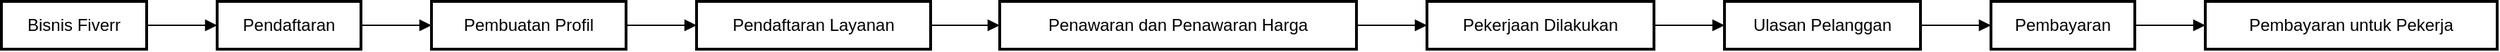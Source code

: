 <mxfile version="24.7.4">
  <diagram name="Page-1" id="o1EZmqnAyohGT5YgWyhQ">
    <mxGraphModel>
      <root>
        <mxCell id="0" />
        <mxCell id="1" parent="0" />
        <mxCell id="2" value="Bisnis Fiverr" style="whiteSpace=wrap;strokeWidth=2;" vertex="1" parent="1">
          <mxGeometry width="103" height="34" as="geometry" />
        </mxCell>
        <mxCell id="3" value="Pendaftaran" style="whiteSpace=wrap;strokeWidth=2;" vertex="1" parent="1">
          <mxGeometry x="153" width="102" height="34" as="geometry" />
        </mxCell>
        <mxCell id="4" value="Pembuatan Profil" style="whiteSpace=wrap;strokeWidth=2;" vertex="1" parent="1">
          <mxGeometry x="305" width="138" height="34" as="geometry" />
        </mxCell>
        <mxCell id="5" value="Pendaftaran Layanan" style="whiteSpace=wrap;strokeWidth=2;" vertex="1" parent="1">
          <mxGeometry x="493" width="166" height="34" as="geometry" />
        </mxCell>
        <mxCell id="6" value="Penawaran dan Penawaran Harga" style="whiteSpace=wrap;strokeWidth=2;" vertex="1" parent="1">
          <mxGeometry x="708" width="253" height="34" as="geometry" />
        </mxCell>
        <mxCell id="7" value="Pekerjaan Dilakukan" style="whiteSpace=wrap;strokeWidth=2;" vertex="1" parent="1">
          <mxGeometry x="1011" width="161" height="34" as="geometry" />
        </mxCell>
        <mxCell id="8" value="Ulasan Pelanggan" style="whiteSpace=wrap;strokeWidth=2;" vertex="1" parent="1">
          <mxGeometry x="1222" width="139" height="34" as="geometry" />
        </mxCell>
        <mxCell id="9" value="Pembayaran" style="whiteSpace=wrap;strokeWidth=2;" vertex="1" parent="1">
          <mxGeometry x="1411" width="102" height="34" as="geometry" />
        </mxCell>
        <mxCell id="10" value="Pembayaran untuk Pekerja" style="whiteSpace=wrap;strokeWidth=2;" vertex="1" parent="1">
          <mxGeometry x="1563" width="207" height="34" as="geometry" />
        </mxCell>
        <mxCell id="11" value="" style="curved=1;startArrow=none;endArrow=block;exitX=1;exitY=0.5;entryX=0;entryY=0.5;" edge="1" parent="1" source="2" target="3">
          <mxGeometry relative="1" as="geometry">
            <Array as="points" />
          </mxGeometry>
        </mxCell>
        <mxCell id="12" value="" style="curved=1;startArrow=none;endArrow=block;exitX=1;exitY=0.5;entryX=0;entryY=0.5;" edge="1" parent="1" source="3" target="4">
          <mxGeometry relative="1" as="geometry">
            <Array as="points" />
          </mxGeometry>
        </mxCell>
        <mxCell id="13" value="" style="curved=1;startArrow=none;endArrow=block;exitX=1;exitY=0.5;entryX=0;entryY=0.5;" edge="1" parent="1" source="4" target="5">
          <mxGeometry relative="1" as="geometry">
            <Array as="points" />
          </mxGeometry>
        </mxCell>
        <mxCell id="14" value="" style="curved=1;startArrow=none;endArrow=block;exitX=1;exitY=0.5;entryX=0;entryY=0.5;" edge="1" parent="1" source="5" target="6">
          <mxGeometry relative="1" as="geometry">
            <Array as="points" />
          </mxGeometry>
        </mxCell>
        <mxCell id="15" value="" style="curved=1;startArrow=none;endArrow=block;exitX=1;exitY=0.5;entryX=0;entryY=0.5;" edge="1" parent="1" source="6" target="7">
          <mxGeometry relative="1" as="geometry">
            <Array as="points" />
          </mxGeometry>
        </mxCell>
        <mxCell id="16" value="" style="curved=1;startArrow=none;endArrow=block;exitX=1;exitY=0.5;entryX=0;entryY=0.5;" edge="1" parent="1" source="7" target="8">
          <mxGeometry relative="1" as="geometry">
            <Array as="points" />
          </mxGeometry>
        </mxCell>
        <mxCell id="17" value="" style="curved=1;startArrow=none;endArrow=block;exitX=1;exitY=0.5;entryX=0;entryY=0.5;" edge="1" parent="1" source="8" target="9">
          <mxGeometry relative="1" as="geometry">
            <Array as="points" />
          </mxGeometry>
        </mxCell>
        <mxCell id="18" value="" style="curved=1;startArrow=none;endArrow=block;exitX=1;exitY=0.5;entryX=0;entryY=0.5;" edge="1" parent="1" source="9" target="10">
          <mxGeometry relative="1" as="geometry">
            <Array as="points" />
          </mxGeometry>
        </mxCell>
      </root>
    </mxGraphModel>
  </diagram>
</mxfile>
